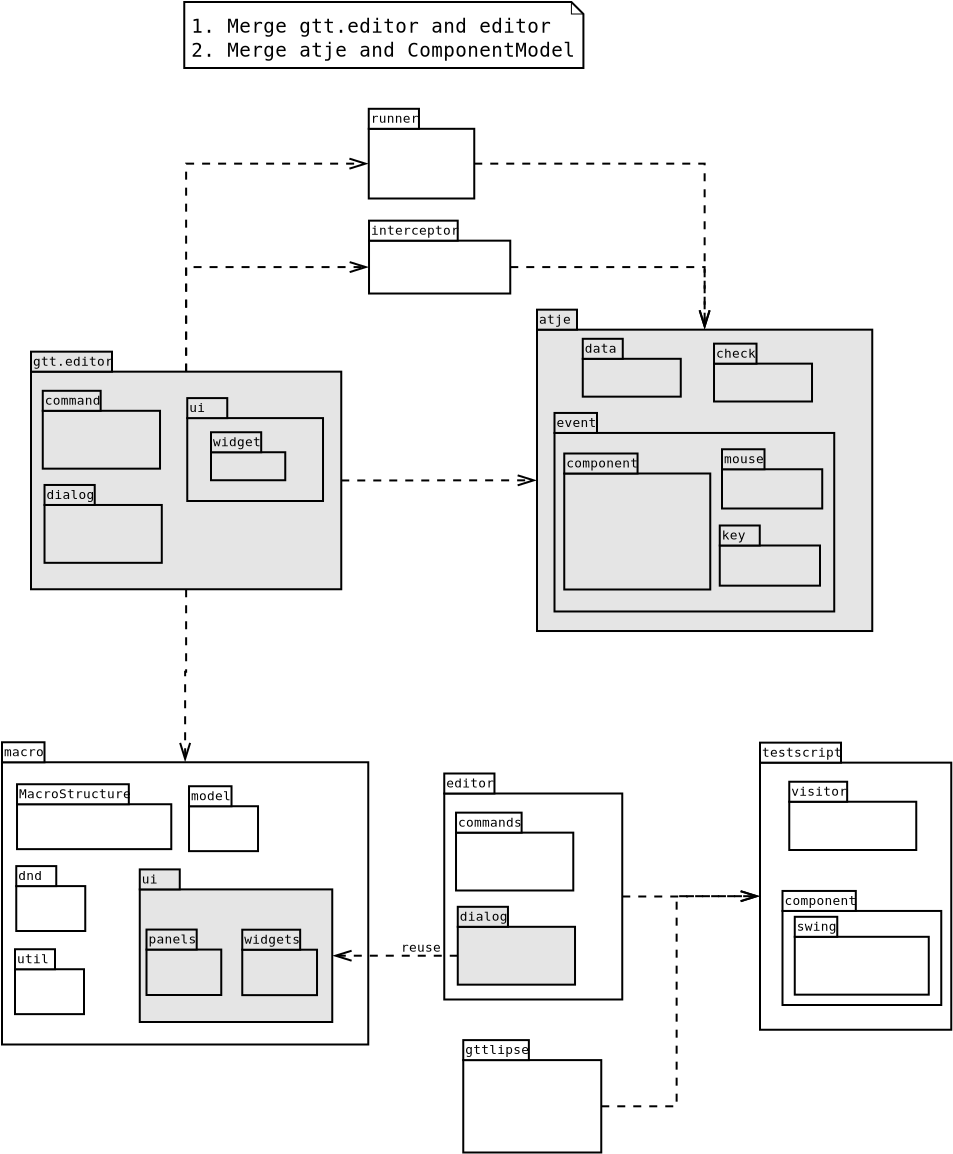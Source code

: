 <?xml version="1.0" encoding="UTF-8"?>
<dia:diagram xmlns:dia="http://www.lysator.liu.se/~alla/dia/">
  <dia:layer name="背景" visible="true">
    <dia:object type="UML - LargePackage" version="0" id="O0">
      <dia:attribute name="obj_pos">
        <dia:point val="21.688,-31.192"/>
      </dia:attribute>
      <dia:attribute name="obj_bb">
        <dia:rectangle val="21.637,-32.242;28.8,-28.5"/>
      </dia:attribute>
      <dia:attribute name="elem_corner">
        <dia:point val="21.688,-31.192"/>
      </dia:attribute>
      <dia:attribute name="elem_width">
        <dia:real val="7.062"/>
      </dia:attribute>
      <dia:attribute name="elem_height">
        <dia:real val="2.643"/>
      </dia:attribute>
      <dia:attribute name="line_colour">
        <dia:color val="#000000"/>
      </dia:attribute>
      <dia:attribute name="fill_colour">
        <dia:color val="#ffffff"/>
      </dia:attribute>
      <dia:attribute name="text_colour">
        <dia:color val="#000000"/>
      </dia:attribute>
      <dia:attribute name="stereotype">
        <dia:string>##</dia:string>
      </dia:attribute>
      <dia:attribute name="name">
        <dia:string>#interceptor#</dia:string>
      </dia:attribute>
    </dia:object>
    <dia:object type="UML - LargePackage" version="0" id="O1">
      <dia:attribute name="obj_pos">
        <dia:point val="21.675,-36.785"/>
      </dia:attribute>
      <dia:attribute name="obj_bb">
        <dia:rectangle val="21.625,-37.835;27,-33.25"/>
      </dia:attribute>
      <dia:attribute name="elem_corner">
        <dia:point val="21.675,-36.785"/>
      </dia:attribute>
      <dia:attribute name="elem_width">
        <dia:real val="5.275"/>
      </dia:attribute>
      <dia:attribute name="elem_height">
        <dia:real val="3.485"/>
      </dia:attribute>
      <dia:attribute name="line_colour">
        <dia:color val="#000000"/>
      </dia:attribute>
      <dia:attribute name="fill_colour">
        <dia:color val="#ffffff"/>
      </dia:attribute>
      <dia:attribute name="text_colour">
        <dia:color val="#000000"/>
      </dia:attribute>
      <dia:attribute name="stereotype">
        <dia:string>##</dia:string>
      </dia:attribute>
      <dia:attribute name="name">
        <dia:string>#runner#</dia:string>
      </dia:attribute>
    </dia:object>
    <dia:object type="UML - LargePackage" version="0" id="O2">
      <dia:attribute name="obj_pos">
        <dia:point val="26.4,9.78"/>
      </dia:attribute>
      <dia:attribute name="obj_bb">
        <dia:rectangle val="26.35,8.73;33.35,14.45"/>
      </dia:attribute>
      <dia:attribute name="elem_corner">
        <dia:point val="26.4,9.78"/>
      </dia:attribute>
      <dia:attribute name="elem_width">
        <dia:real val="6.9"/>
      </dia:attribute>
      <dia:attribute name="elem_height">
        <dia:real val="4.62"/>
      </dia:attribute>
      <dia:attribute name="line_colour">
        <dia:color val="#000000"/>
      </dia:attribute>
      <dia:attribute name="fill_colour">
        <dia:color val="#ffffff"/>
      </dia:attribute>
      <dia:attribute name="text_colour">
        <dia:color val="#000000"/>
      </dia:attribute>
      <dia:attribute name="stereotype">
        <dia:string>##</dia:string>
      </dia:attribute>
      <dia:attribute name="name">
        <dia:string>#gttlipse#</dia:string>
      </dia:attribute>
    </dia:object>
    <dia:object type="UML - Dependency" version="1" id="O3">
      <dia:attribute name="obj_pos">
        <dia:point val="20.3,-19.203"/>
      </dia:attribute>
      <dia:attribute name="obj_bb">
        <dia:rectangle val="20.25,-20.056;30.538,-18.456"/>
      </dia:attribute>
      <dia:attribute name="orth_points">
        <dia:point val="20.3,-19.203"/>
        <dia:point val="25.194,-19.203"/>
        <dia:point val="25.194,-19.209"/>
        <dia:point val="30.087,-19.209"/>
      </dia:attribute>
      <dia:attribute name="orth_orient">
        <dia:enum val="0"/>
        <dia:enum val="1"/>
        <dia:enum val="0"/>
      </dia:attribute>
      <dia:attribute name="orth_autoroute">
        <dia:boolean val="true"/>
      </dia:attribute>
      <dia:attribute name="text_colour">
        <dia:color val="#000000"/>
      </dia:attribute>
      <dia:attribute name="line_colour">
        <dia:color val="#000000"/>
      </dia:attribute>
      <dia:attribute name="name">
        <dia:string>##</dia:string>
      </dia:attribute>
      <dia:attribute name="stereotype">
        <dia:string>##</dia:string>
      </dia:attribute>
      <dia:attribute name="draw_arrow">
        <dia:boolean val="true"/>
      </dia:attribute>
      <dia:connections>
        <dia:connection handle="0" to="O21" connection="4"/>
        <dia:connection handle="1" to="O7" connection="3"/>
      </dia:connections>
    </dia:object>
    <dia:object type="UML - Dependency" version="1" id="O4">
      <dia:attribute name="obj_pos">
        <dia:point val="34.35,1.6"/>
      </dia:attribute>
      <dia:attribute name="obj_bb">
        <dia:rectangle val="34.3,0.743;41.688,2.342"/>
      </dia:attribute>
      <dia:attribute name="orth_points">
        <dia:point val="34.35,1.6"/>
        <dia:point val="37.794,1.6"/>
        <dia:point val="37.794,1.585"/>
        <dia:point val="41.237,1.585"/>
      </dia:attribute>
      <dia:attribute name="orth_orient">
        <dia:enum val="0"/>
        <dia:enum val="1"/>
        <dia:enum val="0"/>
      </dia:attribute>
      <dia:attribute name="orth_autoroute">
        <dia:boolean val="true"/>
      </dia:attribute>
      <dia:attribute name="text_colour">
        <dia:color val="#000000"/>
      </dia:attribute>
      <dia:attribute name="line_colour">
        <dia:color val="#000000"/>
      </dia:attribute>
      <dia:attribute name="name">
        <dia:string>##</dia:string>
      </dia:attribute>
      <dia:attribute name="stereotype">
        <dia:string>##</dia:string>
      </dia:attribute>
      <dia:attribute name="draw_arrow">
        <dia:boolean val="true"/>
      </dia:attribute>
      <dia:connections>
        <dia:connection handle="0" to="O18" connection="4"/>
        <dia:connection handle="1" to="O36" connection="3"/>
      </dia:connections>
    </dia:object>
    <dia:object type="UML - Dependency" version="1" id="O5">
      <dia:attribute name="obj_pos">
        <dia:point val="33.3,12.09"/>
      </dia:attribute>
      <dia:attribute name="obj_bb">
        <dia:rectangle val="33.25,1.135;41.688,12.14"/>
      </dia:attribute>
      <dia:attribute name="orth_points">
        <dia:point val="33.3,12.09"/>
        <dia:point val="37.269,12.09"/>
        <dia:point val="37.269,1.585"/>
        <dia:point val="41.237,1.585"/>
      </dia:attribute>
      <dia:attribute name="orth_orient">
        <dia:enum val="0"/>
        <dia:enum val="1"/>
        <dia:enum val="0"/>
      </dia:attribute>
      <dia:attribute name="orth_autoroute">
        <dia:boolean val="true"/>
      </dia:attribute>
      <dia:attribute name="text_colour">
        <dia:color val="#000000"/>
      </dia:attribute>
      <dia:attribute name="line_colour">
        <dia:color val="#000000"/>
      </dia:attribute>
      <dia:attribute name="name">
        <dia:string>##</dia:string>
      </dia:attribute>
      <dia:attribute name="stereotype">
        <dia:string>##</dia:string>
      </dia:attribute>
      <dia:attribute name="draw_arrow">
        <dia:boolean val="true"/>
      </dia:attribute>
      <dia:connections>
        <dia:connection handle="0" to="O2" connection="4"/>
        <dia:connection handle="1" to="O36" connection="3"/>
      </dia:connections>
    </dia:object>
    <dia:object type="UML - Dependency" version="1" id="O6">
      <dia:attribute name="obj_pos">
        <dia:point val="12.544,-13.762"/>
      </dia:attribute>
      <dia:attribute name="obj_bb">
        <dia:rectangle val="12.044,-13.812;12.944,-4.662"/>
      </dia:attribute>
      <dia:attribute name="orth_points">
        <dia:point val="12.544,-13.762"/>
        <dia:point val="12.544,-9.438"/>
        <dia:point val="12.494,-9.438"/>
        <dia:point val="12.494,-5.112"/>
      </dia:attribute>
      <dia:attribute name="orth_orient">
        <dia:enum val="1"/>
        <dia:enum val="0"/>
        <dia:enum val="1"/>
      </dia:attribute>
      <dia:attribute name="orth_autoroute">
        <dia:boolean val="true"/>
      </dia:attribute>
      <dia:attribute name="text_colour">
        <dia:color val="#000000"/>
      </dia:attribute>
      <dia:attribute name="line_colour">
        <dia:color val="#000000"/>
      </dia:attribute>
      <dia:attribute name="name">
        <dia:string>##</dia:string>
      </dia:attribute>
      <dia:attribute name="stereotype">
        <dia:string>##</dia:string>
      </dia:attribute>
      <dia:attribute name="draw_arrow">
        <dia:boolean val="true"/>
      </dia:attribute>
      <dia:connections>
        <dia:connection handle="0" to="O21" connection="6"/>
        <dia:connection handle="1" to="O26" connection="1"/>
      </dia:connections>
    </dia:object>
    <dia:group>
      <dia:object type="UML - LargePackage" version="0" id="O7">
        <dia:attribute name="obj_pos">
          <dia:point val="30.087,-26.742"/>
        </dia:attribute>
        <dia:attribute name="obj_bb">
          <dia:rectangle val="30.038,-27.793;46.9,-11.625"/>
        </dia:attribute>
        <dia:attribute name="elem_corner">
          <dia:point val="30.087,-26.742"/>
        </dia:attribute>
        <dia:attribute name="elem_width">
          <dia:real val="16.763"/>
        </dia:attribute>
        <dia:attribute name="elem_height">
          <dia:real val="15.068"/>
        </dia:attribute>
        <dia:attribute name="line_colour">
          <dia:color val="#000000"/>
        </dia:attribute>
        <dia:attribute name="fill_colour">
          <dia:color val="#e5e5e5"/>
        </dia:attribute>
        <dia:attribute name="text_colour">
          <dia:color val="#000000"/>
        </dia:attribute>
        <dia:attribute name="stereotype">
          <dia:string>##</dia:string>
        </dia:attribute>
        <dia:attribute name="name">
          <dia:string>#atje#</dia:string>
        </dia:attribute>
      </dia:object>
      <dia:object type="UML - LargePackage" version="0" id="O8">
        <dia:attribute name="obj_pos">
          <dia:point val="38.938,-25.043"/>
        </dia:attribute>
        <dia:attribute name="obj_bb">
          <dia:rectangle val="38.888,-26.093;43.888,-23.1"/>
        </dia:attribute>
        <dia:attribute name="elem_corner">
          <dia:point val="38.938,-25.043"/>
        </dia:attribute>
        <dia:attribute name="elem_width">
          <dia:real val="4.9"/>
        </dia:attribute>
        <dia:attribute name="elem_height">
          <dia:real val="1.893"/>
        </dia:attribute>
        <dia:attribute name="line_colour">
          <dia:color val="#000000"/>
        </dia:attribute>
        <dia:attribute name="fill_colour">
          <dia:color val="#e5e5e5"/>
        </dia:attribute>
        <dia:attribute name="text_colour">
          <dia:color val="#000000"/>
        </dia:attribute>
        <dia:attribute name="stereotype">
          <dia:string>##</dia:string>
        </dia:attribute>
        <dia:attribute name="name">
          <dia:string>#check#</dia:string>
        </dia:attribute>
      </dia:object>
      <dia:object type="UML - LargePackage" version="0" id="O9">
        <dia:attribute name="obj_pos">
          <dia:point val="32.375,-25.285"/>
        </dia:attribute>
        <dia:attribute name="obj_bb">
          <dia:rectangle val="32.325,-26.335;37.325,-23.343"/>
        </dia:attribute>
        <dia:attribute name="elem_corner">
          <dia:point val="32.375,-25.285"/>
        </dia:attribute>
        <dia:attribute name="elem_width">
          <dia:real val="4.9"/>
        </dia:attribute>
        <dia:attribute name="elem_height">
          <dia:real val="1.893"/>
        </dia:attribute>
        <dia:attribute name="line_colour">
          <dia:color val="#000000"/>
        </dia:attribute>
        <dia:attribute name="fill_colour">
          <dia:color val="#e5e5e5"/>
        </dia:attribute>
        <dia:attribute name="text_colour">
          <dia:color val="#000000"/>
        </dia:attribute>
        <dia:attribute name="stereotype">
          <dia:string>##</dia:string>
        </dia:attribute>
        <dia:attribute name="name">
          <dia:string>#data#</dia:string>
        </dia:attribute>
      </dia:object>
      <dia:object type="UML - LargePackage" version="0" id="O10">
        <dia:attribute name="obj_pos">
          <dia:point val="30.962,-21.578"/>
        </dia:attribute>
        <dia:attribute name="obj_bb">
          <dia:rectangle val="30.913,-22.628;45,-12.6"/>
        </dia:attribute>
        <dia:attribute name="elem_corner">
          <dia:point val="30.962,-21.578"/>
        </dia:attribute>
        <dia:attribute name="elem_width">
          <dia:real val="13.987"/>
        </dia:attribute>
        <dia:attribute name="elem_height">
          <dia:real val="8.927"/>
        </dia:attribute>
        <dia:attribute name="line_colour">
          <dia:color val="#000000"/>
        </dia:attribute>
        <dia:attribute name="fill_colour">
          <dia:color val="#e5e5e5"/>
        </dia:attribute>
        <dia:attribute name="text_colour">
          <dia:color val="#000000"/>
        </dia:attribute>
        <dia:attribute name="stereotype">
          <dia:string>##</dia:string>
        </dia:attribute>
        <dia:attribute name="name">
          <dia:string>#event#</dia:string>
        </dia:attribute>
      </dia:object>
      <dia:object type="UML - LargePackage" version="0" id="O11">
        <dia:attribute name="obj_pos">
          <dia:point val="31.45,-19.55"/>
        </dia:attribute>
        <dia:attribute name="obj_bb">
          <dia:rectangle val="31.4,-20.6;38.8,-13.7"/>
        </dia:attribute>
        <dia:attribute name="elem_corner">
          <dia:point val="31.45,-19.55"/>
        </dia:attribute>
        <dia:attribute name="elem_width">
          <dia:real val="7.3"/>
        </dia:attribute>
        <dia:attribute name="elem_height">
          <dia:real val="5.8"/>
        </dia:attribute>
        <dia:attribute name="line_colour">
          <dia:color val="#000000"/>
        </dia:attribute>
        <dia:attribute name="fill_colour">
          <dia:color val="#e5e5e5"/>
        </dia:attribute>
        <dia:attribute name="text_colour">
          <dia:color val="#000000"/>
        </dia:attribute>
        <dia:attribute name="stereotype">
          <dia:string>##</dia:string>
        </dia:attribute>
        <dia:attribute name="name">
          <dia:string>#component#</dia:string>
        </dia:attribute>
      </dia:object>
      <dia:object type="UML - LargePackage" version="0" id="O12">
        <dia:attribute name="obj_pos">
          <dia:point val="39.337,-19.762"/>
        </dia:attribute>
        <dia:attribute name="obj_bb">
          <dia:rectangle val="39.288,-20.812;44.4,-17.75"/>
        </dia:attribute>
        <dia:attribute name="elem_corner">
          <dia:point val="39.337,-19.762"/>
        </dia:attribute>
        <dia:attribute name="elem_width">
          <dia:real val="5.012"/>
        </dia:attribute>
        <dia:attribute name="elem_height">
          <dia:real val="1.962"/>
        </dia:attribute>
        <dia:attribute name="line_colour">
          <dia:color val="#000000"/>
        </dia:attribute>
        <dia:attribute name="fill_colour">
          <dia:color val="#e5e5e5"/>
        </dia:attribute>
        <dia:attribute name="text_colour">
          <dia:color val="#000000"/>
        </dia:attribute>
        <dia:attribute name="stereotype">
          <dia:string>##</dia:string>
        </dia:attribute>
        <dia:attribute name="name">
          <dia:string>#mouse#</dia:string>
        </dia:attribute>
      </dia:object>
      <dia:object type="UML - LargePackage" version="0" id="O13">
        <dia:attribute name="obj_pos">
          <dia:point val="39.225,-15.95"/>
        </dia:attribute>
        <dia:attribute name="obj_bb">
          <dia:rectangle val="39.175,-17;44.288,-13.893"/>
        </dia:attribute>
        <dia:attribute name="elem_corner">
          <dia:point val="39.225,-15.95"/>
        </dia:attribute>
        <dia:attribute name="elem_width">
          <dia:real val="5.012"/>
        </dia:attribute>
        <dia:attribute name="elem_height">
          <dia:real val="2.008"/>
        </dia:attribute>
        <dia:attribute name="line_colour">
          <dia:color val="#000000"/>
        </dia:attribute>
        <dia:attribute name="fill_colour">
          <dia:color val="#e5e5e5"/>
        </dia:attribute>
        <dia:attribute name="text_colour">
          <dia:color val="#000000"/>
        </dia:attribute>
        <dia:attribute name="stereotype">
          <dia:string>##</dia:string>
        </dia:attribute>
        <dia:attribute name="name">
          <dia:string>#key#</dia:string>
        </dia:attribute>
      </dia:object>
    </dia:group>
    <dia:object type="UML - Dependency" version="1" id="O14">
      <dia:attribute name="obj_pos">
        <dia:point val="28.75,-29.871"/>
      </dia:attribute>
      <dia:attribute name="obj_bb">
        <dia:rectangle val="28.7,-30.721;38.919,-26.293"/>
      </dia:attribute>
      <dia:attribute name="orth_points">
        <dia:point val="28.75,-29.871"/>
        <dia:point val="38.469,-29.871"/>
        <dia:point val="38.469,-26.742"/>
      </dia:attribute>
      <dia:attribute name="orth_orient">
        <dia:enum val="0"/>
        <dia:enum val="1"/>
      </dia:attribute>
      <dia:attribute name="orth_autoroute">
        <dia:boolean val="true"/>
      </dia:attribute>
      <dia:attribute name="text_colour">
        <dia:color val="#000000"/>
      </dia:attribute>
      <dia:attribute name="line_colour">
        <dia:color val="#000000"/>
      </dia:attribute>
      <dia:attribute name="name">
        <dia:string>##</dia:string>
      </dia:attribute>
      <dia:attribute name="stereotype">
        <dia:string>##</dia:string>
      </dia:attribute>
      <dia:attribute name="draw_arrow">
        <dia:boolean val="true"/>
      </dia:attribute>
      <dia:connections>
        <dia:connection handle="0" to="O0" connection="4"/>
        <dia:connection handle="1" to="O7" connection="1"/>
      </dia:connections>
    </dia:object>
    <dia:object type="UML - Dependency" version="1" id="O15">
      <dia:attribute name="obj_pos">
        <dia:point val="26.95,-35.042"/>
      </dia:attribute>
      <dia:attribute name="obj_bb">
        <dia:rectangle val="26.9,-35.892;38.919,-26.293"/>
      </dia:attribute>
      <dia:attribute name="orth_points">
        <dia:point val="26.95,-35.042"/>
        <dia:point val="38.469,-35.042"/>
        <dia:point val="38.469,-26.742"/>
      </dia:attribute>
      <dia:attribute name="orth_orient">
        <dia:enum val="0"/>
        <dia:enum val="1"/>
      </dia:attribute>
      <dia:attribute name="orth_autoroute">
        <dia:boolean val="true"/>
      </dia:attribute>
      <dia:attribute name="text_colour">
        <dia:color val="#000000"/>
      </dia:attribute>
      <dia:attribute name="line_colour">
        <dia:color val="#000000"/>
      </dia:attribute>
      <dia:attribute name="name">
        <dia:string>##</dia:string>
      </dia:attribute>
      <dia:attribute name="stereotype">
        <dia:string>##</dia:string>
      </dia:attribute>
      <dia:attribute name="draw_arrow">
        <dia:boolean val="true"/>
      </dia:attribute>
      <dia:connections>
        <dia:connection handle="0" to="O1" connection="4"/>
        <dia:connection handle="1" to="O7" connection="1"/>
      </dia:connections>
    </dia:object>
    <dia:object type="UML - Dependency" version="1" id="O16">
      <dia:attribute name="obj_pos">
        <dia:point val="12.544,-24.642"/>
      </dia:attribute>
      <dia:attribute name="obj_bb">
        <dia:rectangle val="12.494,-35.892;22.125,-24.593"/>
      </dia:attribute>
      <dia:attribute name="orth_points">
        <dia:point val="12.544,-24.642"/>
        <dia:point val="12.544,-35.042"/>
        <dia:point val="21.675,-35.042"/>
      </dia:attribute>
      <dia:attribute name="orth_orient">
        <dia:enum val="1"/>
        <dia:enum val="0"/>
      </dia:attribute>
      <dia:attribute name="orth_autoroute">
        <dia:boolean val="true"/>
      </dia:attribute>
      <dia:attribute name="text_colour">
        <dia:color val="#000000"/>
      </dia:attribute>
      <dia:attribute name="line_colour">
        <dia:color val="#000000"/>
      </dia:attribute>
      <dia:attribute name="name">
        <dia:string>##</dia:string>
      </dia:attribute>
      <dia:attribute name="stereotype">
        <dia:string>##</dia:string>
      </dia:attribute>
      <dia:attribute name="draw_arrow">
        <dia:boolean val="true"/>
      </dia:attribute>
      <dia:connections>
        <dia:connection handle="0" to="O21" connection="1"/>
        <dia:connection handle="1" to="O1" connection="3"/>
      </dia:connections>
    </dia:object>
    <dia:object type="UML - Dependency" version="1" id="O17">
      <dia:attribute name="obj_pos">
        <dia:point val="12.544,-24.642"/>
      </dia:attribute>
      <dia:attribute name="obj_bb">
        <dia:rectangle val="12.494,-30.721;22.137,-24.593"/>
      </dia:attribute>
      <dia:attribute name="orth_points">
        <dia:point val="12.544,-24.642"/>
        <dia:point val="12.544,-29.871"/>
        <dia:point val="21.688,-29.871"/>
      </dia:attribute>
      <dia:attribute name="orth_orient">
        <dia:enum val="1"/>
        <dia:enum val="0"/>
      </dia:attribute>
      <dia:attribute name="orth_autoroute">
        <dia:boolean val="true"/>
      </dia:attribute>
      <dia:attribute name="text_colour">
        <dia:color val="#000000"/>
      </dia:attribute>
      <dia:attribute name="line_colour">
        <dia:color val="#000000"/>
      </dia:attribute>
      <dia:attribute name="name">
        <dia:string>##</dia:string>
      </dia:attribute>
      <dia:attribute name="stereotype">
        <dia:string>##</dia:string>
      </dia:attribute>
      <dia:attribute name="draw_arrow">
        <dia:boolean val="true"/>
      </dia:attribute>
      <dia:connections>
        <dia:connection handle="0" to="O21" connection="1"/>
        <dia:connection handle="1" to="O0" connection="3"/>
      </dia:connections>
    </dia:object>
    <dia:group>
      <dia:object type="UML - LargePackage" version="0" id="O18">
        <dia:attribute name="obj_pos">
          <dia:point val="25.45,-3.55"/>
        </dia:attribute>
        <dia:attribute name="obj_bb">
          <dia:rectangle val="25.4,-4.6;34.4,6.8"/>
        </dia:attribute>
        <dia:attribute name="elem_corner">
          <dia:point val="25.45,-3.55"/>
        </dia:attribute>
        <dia:attribute name="elem_width">
          <dia:real val="8.9"/>
        </dia:attribute>
        <dia:attribute name="elem_height">
          <dia:real val="10.3"/>
        </dia:attribute>
        <dia:attribute name="line_colour">
          <dia:color val="#000000"/>
        </dia:attribute>
        <dia:attribute name="fill_colour">
          <dia:color val="#ffffff"/>
        </dia:attribute>
        <dia:attribute name="text_colour">
          <dia:color val="#000000"/>
        </dia:attribute>
        <dia:attribute name="stereotype">
          <dia:string>##</dia:string>
        </dia:attribute>
        <dia:attribute name="name">
          <dia:string>#editor#</dia:string>
        </dia:attribute>
      </dia:object>
      <dia:object type="UML - LargePackage" version="0" id="O19">
        <dia:attribute name="obj_pos">
          <dia:point val="26.038,-1.593"/>
        </dia:attribute>
        <dia:attribute name="obj_bb">
          <dia:rectangle val="25.988,-2.643;31.95,1.35"/>
        </dia:attribute>
        <dia:attribute name="elem_corner">
          <dia:point val="26.038,-1.593"/>
        </dia:attribute>
        <dia:attribute name="elem_width">
          <dia:real val="5.863"/>
        </dia:attribute>
        <dia:attribute name="elem_height">
          <dia:real val="2.893"/>
        </dia:attribute>
        <dia:attribute name="line_colour">
          <dia:color val="#000000"/>
        </dia:attribute>
        <dia:attribute name="fill_colour">
          <dia:color val="#ffffff"/>
        </dia:attribute>
        <dia:attribute name="text_colour">
          <dia:color val="#000000"/>
        </dia:attribute>
        <dia:attribute name="stereotype">
          <dia:string>##</dia:string>
        </dia:attribute>
        <dia:attribute name="name">
          <dia:string>#commands#</dia:string>
        </dia:attribute>
      </dia:object>
      <dia:object type="UML - LargePackage" version="0" id="O20">
        <dia:attribute name="obj_pos">
          <dia:point val="26.125,3.115"/>
        </dia:attribute>
        <dia:attribute name="obj_bb">
          <dia:rectangle val="26.075,2.065;32.038,6.058"/>
        </dia:attribute>
        <dia:attribute name="elem_corner">
          <dia:point val="26.125,3.115"/>
        </dia:attribute>
        <dia:attribute name="elem_width">
          <dia:real val="5.863"/>
        </dia:attribute>
        <dia:attribute name="elem_height">
          <dia:real val="2.893"/>
        </dia:attribute>
        <dia:attribute name="line_colour">
          <dia:color val="#000000"/>
        </dia:attribute>
        <dia:attribute name="fill_colour">
          <dia:color val="#e5e5e5"/>
        </dia:attribute>
        <dia:attribute name="text_colour">
          <dia:color val="#000000"/>
        </dia:attribute>
        <dia:attribute name="stereotype">
          <dia:string>##</dia:string>
        </dia:attribute>
        <dia:attribute name="name">
          <dia:string>#dialog#</dia:string>
        </dia:attribute>
      </dia:object>
    </dia:group>
    <dia:group>
      <dia:object type="UML - LargePackage" version="0" id="O21">
        <dia:attribute name="obj_pos">
          <dia:point val="4.787,-24.642"/>
        </dia:attribute>
        <dia:attribute name="obj_bb">
          <dia:rectangle val="4.737,-25.692;20.35,-13.713"/>
        </dia:attribute>
        <dia:attribute name="elem_corner">
          <dia:point val="4.787,-24.642"/>
        </dia:attribute>
        <dia:attribute name="elem_width">
          <dia:real val="15.513"/>
        </dia:attribute>
        <dia:attribute name="elem_height">
          <dia:real val="10.88"/>
        </dia:attribute>
        <dia:attribute name="line_colour">
          <dia:color val="#000000"/>
        </dia:attribute>
        <dia:attribute name="fill_colour">
          <dia:color val="#e5e5e5"/>
        </dia:attribute>
        <dia:attribute name="text_colour">
          <dia:color val="#000000"/>
        </dia:attribute>
        <dia:attribute name="stereotype">
          <dia:string>##</dia:string>
        </dia:attribute>
        <dia:attribute name="name">
          <dia:string>#gtt.editor#</dia:string>
        </dia:attribute>
      </dia:object>
      <dia:object type="UML - LargePackage" version="0" id="O22">
        <dia:attribute name="obj_pos">
          <dia:point val="5.375,-22.685"/>
        </dia:attribute>
        <dia:attribute name="obj_bb">
          <dia:rectangle val="5.325,-23.735;11.287,-19.742"/>
        </dia:attribute>
        <dia:attribute name="elem_corner">
          <dia:point val="5.375,-22.685"/>
        </dia:attribute>
        <dia:attribute name="elem_width">
          <dia:real val="5.863"/>
        </dia:attribute>
        <dia:attribute name="elem_height">
          <dia:real val="2.893"/>
        </dia:attribute>
        <dia:attribute name="line_colour">
          <dia:color val="#000000"/>
        </dia:attribute>
        <dia:attribute name="fill_colour">
          <dia:color val="#e5e5e5"/>
        </dia:attribute>
        <dia:attribute name="text_colour">
          <dia:color val="#000000"/>
        </dia:attribute>
        <dia:attribute name="stereotype">
          <dia:string>##</dia:string>
        </dia:attribute>
        <dia:attribute name="name">
          <dia:string>#command#</dia:string>
        </dia:attribute>
      </dia:object>
      <dia:object type="UML - LargePackage" version="0" id="O23">
        <dia:attribute name="obj_pos">
          <dia:point val="5.463,-17.977"/>
        </dia:attribute>
        <dia:attribute name="obj_bb">
          <dia:rectangle val="5.412,-19.027;11.375,-15.035"/>
        </dia:attribute>
        <dia:attribute name="elem_corner">
          <dia:point val="5.463,-17.977"/>
        </dia:attribute>
        <dia:attribute name="elem_width">
          <dia:real val="5.863"/>
        </dia:attribute>
        <dia:attribute name="elem_height">
          <dia:real val="2.893"/>
        </dia:attribute>
        <dia:attribute name="line_colour">
          <dia:color val="#000000"/>
        </dia:attribute>
        <dia:attribute name="fill_colour">
          <dia:color val="#e5e5e5"/>
        </dia:attribute>
        <dia:attribute name="text_colour">
          <dia:color val="#000000"/>
        </dia:attribute>
        <dia:attribute name="stereotype">
          <dia:string>##</dia:string>
        </dia:attribute>
        <dia:attribute name="name">
          <dia:string>#dialog#</dia:string>
        </dia:attribute>
      </dia:object>
      <dia:object type="UML - LargePackage" version="0" id="O24">
        <dia:attribute name="obj_pos">
          <dia:point val="12.6,-22.32"/>
        </dia:attribute>
        <dia:attribute name="obj_bb">
          <dia:rectangle val="12.55,-23.37;19.438,-18.125"/>
        </dia:attribute>
        <dia:attribute name="elem_corner">
          <dia:point val="12.6,-22.32"/>
        </dia:attribute>
        <dia:attribute name="elem_width">
          <dia:real val="6.788"/>
        </dia:attribute>
        <dia:attribute name="elem_height">
          <dia:real val="4.145"/>
        </dia:attribute>
        <dia:attribute name="line_colour">
          <dia:color val="#000000"/>
        </dia:attribute>
        <dia:attribute name="fill_colour">
          <dia:color val="#e5e5e5"/>
        </dia:attribute>
        <dia:attribute name="text_colour">
          <dia:color val="#000000"/>
        </dia:attribute>
        <dia:attribute name="stereotype">
          <dia:string>##</dia:string>
        </dia:attribute>
        <dia:attribute name="name">
          <dia:string>#ui#</dia:string>
        </dia:attribute>
      </dia:object>
      <dia:object type="UML - LargePackage" version="0" id="O25">
        <dia:attribute name="obj_pos">
          <dia:point val="13.787,-20.613"/>
        </dia:attribute>
        <dia:attribute name="obj_bb">
          <dia:rectangle val="13.738,-21.663;17.55,-19.163"/>
        </dia:attribute>
        <dia:attribute name="elem_corner">
          <dia:point val="13.787,-20.613"/>
        </dia:attribute>
        <dia:attribute name="elem_width">
          <dia:real val="3.713"/>
        </dia:attribute>
        <dia:attribute name="elem_height">
          <dia:real val="1.4"/>
        </dia:attribute>
        <dia:attribute name="line_colour">
          <dia:color val="#000000"/>
        </dia:attribute>
        <dia:attribute name="fill_colour">
          <dia:color val="#e5e5e5"/>
        </dia:attribute>
        <dia:attribute name="text_colour">
          <dia:color val="#000000"/>
        </dia:attribute>
        <dia:attribute name="stereotype">
          <dia:string>##</dia:string>
        </dia:attribute>
        <dia:attribute name="name">
          <dia:string>#widget#</dia:string>
        </dia:attribute>
      </dia:object>
    </dia:group>
    <dia:group>
      <dia:object type="UML - LargePackage" version="0" id="O26">
        <dia:attribute name="obj_pos">
          <dia:point val="3.337,-5.112"/>
        </dia:attribute>
        <dia:attribute name="obj_bb">
          <dia:rectangle val="3.288,-6.162;21.7,9.05"/>
        </dia:attribute>
        <dia:attribute name="elem_corner">
          <dia:point val="3.337,-5.112"/>
        </dia:attribute>
        <dia:attribute name="elem_width">
          <dia:real val="18.313"/>
        </dia:attribute>
        <dia:attribute name="elem_height">
          <dia:real val="14.112"/>
        </dia:attribute>
        <dia:attribute name="line_colour">
          <dia:color val="#000000"/>
        </dia:attribute>
        <dia:attribute name="fill_colour">
          <dia:color val="#ffffff"/>
        </dia:attribute>
        <dia:attribute name="text_colour">
          <dia:color val="#000000"/>
        </dia:attribute>
        <dia:attribute name="stereotype">
          <dia:string>##</dia:string>
        </dia:attribute>
        <dia:attribute name="name">
          <dia:string>#macro#</dia:string>
        </dia:attribute>
      </dia:object>
      <dia:object type="UML - LargePackage" version="0" id="O27">
        <dia:attribute name="obj_pos">
          <dia:point val="4.05,1.08"/>
        </dia:attribute>
        <dia:attribute name="obj_bb">
          <dia:rectangle val="4,0.03;7.55,3.375"/>
        </dia:attribute>
        <dia:attribute name="elem_corner">
          <dia:point val="4.05,1.08"/>
        </dia:attribute>
        <dia:attribute name="elem_width">
          <dia:real val="3.45"/>
        </dia:attribute>
        <dia:attribute name="elem_height">
          <dia:real val="2.245"/>
        </dia:attribute>
        <dia:attribute name="line_colour">
          <dia:color val="#000000"/>
        </dia:attribute>
        <dia:attribute name="fill_colour">
          <dia:color val="#ffffff"/>
        </dia:attribute>
        <dia:attribute name="text_colour">
          <dia:color val="#000000"/>
        </dia:attribute>
        <dia:attribute name="stereotype">
          <dia:string>##</dia:string>
        </dia:attribute>
        <dia:attribute name="name">
          <dia:string>#dnd#</dia:string>
        </dia:attribute>
      </dia:object>
      <dia:object type="UML - LargePackage" version="0" id="O28">
        <dia:attribute name="obj_pos">
          <dia:point val="4.088,-3.013"/>
        </dia:attribute>
        <dia:attribute name="obj_bb">
          <dia:rectangle val="4.037,-4.062;11.85,-0.718"/>
        </dia:attribute>
        <dia:attribute name="elem_corner">
          <dia:point val="4.088,-3.013"/>
        </dia:attribute>
        <dia:attribute name="elem_width">
          <dia:real val="7.713"/>
        </dia:attribute>
        <dia:attribute name="elem_height">
          <dia:real val="2.245"/>
        </dia:attribute>
        <dia:attribute name="line_colour">
          <dia:color val="#000000"/>
        </dia:attribute>
        <dia:attribute name="fill_colour">
          <dia:color val="#ffffff"/>
        </dia:attribute>
        <dia:attribute name="text_colour">
          <dia:color val="#000000"/>
        </dia:attribute>
        <dia:attribute name="stereotype">
          <dia:string>##</dia:string>
        </dia:attribute>
        <dia:attribute name="name">
          <dia:string>#MacroStructure#</dia:string>
        </dia:attribute>
      </dia:object>
      <dia:object type="UML - LargePackage" version="0" id="O29">
        <dia:attribute name="obj_pos">
          <dia:point val="12.688,-2.913"/>
        </dia:attribute>
        <dia:attribute name="obj_bb">
          <dia:rectangle val="12.637,-3.962;16.188,-0.618"/>
        </dia:attribute>
        <dia:attribute name="elem_corner">
          <dia:point val="12.688,-2.913"/>
        </dia:attribute>
        <dia:attribute name="elem_width">
          <dia:real val="3.45"/>
        </dia:attribute>
        <dia:attribute name="elem_height">
          <dia:real val="2.245"/>
        </dia:attribute>
        <dia:attribute name="line_colour">
          <dia:color val="#000000"/>
        </dia:attribute>
        <dia:attribute name="fill_colour">
          <dia:color val="#ffffff"/>
        </dia:attribute>
        <dia:attribute name="text_colour">
          <dia:color val="#000000"/>
        </dia:attribute>
        <dia:attribute name="stereotype">
          <dia:string>##</dia:string>
        </dia:attribute>
        <dia:attribute name="name">
          <dia:string>#model#</dia:string>
        </dia:attribute>
      </dia:object>
      <dia:object type="UML - LargePackage" version="0" id="O30">
        <dia:attribute name="obj_pos">
          <dia:point val="3.987,5.237"/>
        </dia:attribute>
        <dia:attribute name="obj_bb">
          <dia:rectangle val="3.938,4.188;7.487,7.532"/>
        </dia:attribute>
        <dia:attribute name="elem_corner">
          <dia:point val="3.987,5.237"/>
        </dia:attribute>
        <dia:attribute name="elem_width">
          <dia:real val="3.45"/>
        </dia:attribute>
        <dia:attribute name="elem_height">
          <dia:real val="2.245"/>
        </dia:attribute>
        <dia:attribute name="line_colour">
          <dia:color val="#000000"/>
        </dia:attribute>
        <dia:attribute name="fill_colour">
          <dia:color val="#ffffff"/>
        </dia:attribute>
        <dia:attribute name="text_colour">
          <dia:color val="#000000"/>
        </dia:attribute>
        <dia:attribute name="stereotype">
          <dia:string>##</dia:string>
        </dia:attribute>
        <dia:attribute name="name">
          <dia:string>#util#</dia:string>
        </dia:attribute>
      </dia:object>
      <dia:group>
        <dia:object type="UML - LargePackage" version="0" id="O31">
          <dia:attribute name="obj_pos">
            <dia:point val="10.225,1.245"/>
          </dia:attribute>
          <dia:attribute name="obj_bb">
            <dia:rectangle val="10.175,0.195;19.9,7.925"/>
          </dia:attribute>
          <dia:attribute name="elem_corner">
            <dia:point val="10.225,1.245"/>
          </dia:attribute>
          <dia:attribute name="elem_width">
            <dia:real val="9.625"/>
          </dia:attribute>
          <dia:attribute name="elem_height">
            <dia:real val="6.63"/>
          </dia:attribute>
          <dia:attribute name="line_colour">
            <dia:color val="#000000"/>
          </dia:attribute>
          <dia:attribute name="fill_colour">
            <dia:color val="#e5e5e5"/>
          </dia:attribute>
          <dia:attribute name="text_colour">
            <dia:color val="#000000"/>
          </dia:attribute>
          <dia:attribute name="stereotype">
            <dia:string>##</dia:string>
          </dia:attribute>
          <dia:attribute name="name">
            <dia:string>#ui#</dia:string>
          </dia:attribute>
        </dia:object>
        <dia:object type="UML - LargePackage" version="0" id="O32">
          <dia:attribute name="obj_pos">
            <dia:point val="10.562,4.253"/>
          </dia:attribute>
          <dia:attribute name="obj_bb">
            <dia:rectangle val="10.512,3.203;14.35,6.575"/>
          </dia:attribute>
          <dia:attribute name="elem_corner">
            <dia:point val="10.562,4.253"/>
          </dia:attribute>
          <dia:attribute name="elem_width">
            <dia:real val="3.738"/>
          </dia:attribute>
          <dia:attribute name="elem_height">
            <dia:real val="2.272"/>
          </dia:attribute>
          <dia:attribute name="line_colour">
            <dia:color val="#000000"/>
          </dia:attribute>
          <dia:attribute name="fill_colour">
            <dia:color val="#e5e5e5"/>
          </dia:attribute>
          <dia:attribute name="text_colour">
            <dia:color val="#000000"/>
          </dia:attribute>
          <dia:attribute name="stereotype">
            <dia:string>##</dia:string>
          </dia:attribute>
          <dia:attribute name="name">
            <dia:string>#panels#</dia:string>
          </dia:attribute>
        </dia:object>
        <dia:object type="UML - LargePackage" version="0" id="O33">
          <dia:attribute name="obj_pos">
            <dia:point val="15.35,4.26"/>
          </dia:attribute>
          <dia:attribute name="obj_bb">
            <dia:rectangle val="15.3,3.21;19.137,6.582"/>
          </dia:attribute>
          <dia:attribute name="elem_corner">
            <dia:point val="15.35,4.26"/>
          </dia:attribute>
          <dia:attribute name="elem_width">
            <dia:real val="3.738"/>
          </dia:attribute>
          <dia:attribute name="elem_height">
            <dia:real val="2.272"/>
          </dia:attribute>
          <dia:attribute name="line_colour">
            <dia:color val="#000000"/>
          </dia:attribute>
          <dia:attribute name="fill_colour">
            <dia:color val="#e5e5e5"/>
          </dia:attribute>
          <dia:attribute name="text_colour">
            <dia:color val="#000000"/>
          </dia:attribute>
          <dia:attribute name="stereotype">
            <dia:string>##</dia:string>
          </dia:attribute>
          <dia:attribute name="name">
            <dia:string>#widgets#</dia:string>
          </dia:attribute>
        </dia:object>
      </dia:group>
    </dia:group>
    <dia:object type="UML - Dependency" version="1" id="O34">
      <dia:attribute name="obj_pos">
        <dia:point val="26.125,4.561"/>
      </dia:attribute>
      <dia:attribute name="obj_bb">
        <dia:rectangle val="19.4,3.711;26.175,5.311"/>
      </dia:attribute>
      <dia:attribute name="orth_points">
        <dia:point val="26.125,4.561"/>
        <dia:point val="22.988,4.561"/>
        <dia:point val="22.988,4.56"/>
        <dia:point val="19.85,4.56"/>
      </dia:attribute>
      <dia:attribute name="orth_orient">
        <dia:enum val="0"/>
        <dia:enum val="1"/>
        <dia:enum val="0"/>
      </dia:attribute>
      <dia:attribute name="orth_autoroute">
        <dia:boolean val="true"/>
      </dia:attribute>
      <dia:attribute name="text_colour">
        <dia:color val="#000000"/>
      </dia:attribute>
      <dia:attribute name="line_colour">
        <dia:color val="#000000"/>
      </dia:attribute>
      <dia:attribute name="name">
        <dia:string>#reuse#</dia:string>
      </dia:attribute>
      <dia:attribute name="stereotype">
        <dia:string>##</dia:string>
      </dia:attribute>
      <dia:attribute name="draw_arrow">
        <dia:boolean val="true"/>
      </dia:attribute>
      <dia:connections>
        <dia:connection handle="0" to="O20" connection="3"/>
        <dia:connection handle="1" to="O31" connection="4"/>
      </dia:connections>
    </dia:object>
    <dia:object type="UML - Note" version="0" id="O35">
      <dia:attribute name="obj_pos">
        <dia:point val="12.45,-43.125"/>
      </dia:attribute>
      <dia:attribute name="obj_bb">
        <dia:rectangle val="12.4,-43.175;34.85,-39.775"/>
      </dia:attribute>
      <dia:attribute name="elem_corner">
        <dia:point val="12.45,-43.125"/>
      </dia:attribute>
      <dia:attribute name="elem_width">
        <dia:real val="22.35"/>
      </dia:attribute>
      <dia:attribute name="elem_height">
        <dia:real val="3.3"/>
      </dia:attribute>
      <dia:attribute name="line_colour">
        <dia:color val="#000000"/>
      </dia:attribute>
      <dia:attribute name="fill_colour">
        <dia:color val="#ffffff"/>
      </dia:attribute>
      <dia:attribute name="text">
        <dia:composite type="text">
          <dia:attribute name="string">
            <dia:string>#1. Merge gtt.editor and editor
2. Merge atje and ComponentModel #</dia:string>
          </dia:attribute>
          <dia:attribute name="font">
            <dia:font family="monospace" style="0" name="Courier"/>
          </dia:attribute>
          <dia:attribute name="height">
            <dia:real val="1.2"/>
          </dia:attribute>
          <dia:attribute name="pos">
            <dia:point val="12.8,-41.575"/>
          </dia:attribute>
          <dia:attribute name="color">
            <dia:color val="#000000"/>
          </dia:attribute>
          <dia:attribute name="alignment">
            <dia:enum val="0"/>
          </dia:attribute>
        </dia:composite>
      </dia:attribute>
    </dia:object>
    <dia:group>
      <dia:object type="UML - LargePackage" version="0" id="O36">
        <dia:attribute name="obj_pos">
          <dia:point val="41.237,-5.093"/>
        </dia:attribute>
        <dia:attribute name="obj_bb">
          <dia:rectangle val="41.188,-6.143;50.85,8.312"/>
        </dia:attribute>
        <dia:attribute name="elem_corner">
          <dia:point val="41.237,-5.093"/>
        </dia:attribute>
        <dia:attribute name="elem_width">
          <dia:real val="9.563"/>
        </dia:attribute>
        <dia:attribute name="elem_height">
          <dia:real val="13.355"/>
        </dia:attribute>
        <dia:attribute name="line_colour">
          <dia:color val="#000000"/>
        </dia:attribute>
        <dia:attribute name="fill_colour">
          <dia:color val="#ffffff"/>
        </dia:attribute>
        <dia:attribute name="text_colour">
          <dia:color val="#000000"/>
        </dia:attribute>
        <dia:attribute name="stereotype">
          <dia:string>##</dia:string>
        </dia:attribute>
        <dia:attribute name="name">
          <dia:string>#testscript#</dia:string>
        </dia:attribute>
      </dia:object>
      <dia:object type="UML - LargePackage" version="0" id="O37">
        <dia:attribute name="obj_pos">
          <dia:point val="42.7,-3.138"/>
        </dia:attribute>
        <dia:attribute name="obj_bb">
          <dia:rectangle val="42.65,-4.188;49.1,-0.675"/>
        </dia:attribute>
        <dia:attribute name="elem_corner">
          <dia:point val="42.7,-3.138"/>
        </dia:attribute>
        <dia:attribute name="elem_width">
          <dia:real val="6.35"/>
        </dia:attribute>
        <dia:attribute name="elem_height">
          <dia:real val="2.413"/>
        </dia:attribute>
        <dia:attribute name="line_colour">
          <dia:color val="#000000"/>
        </dia:attribute>
        <dia:attribute name="fill_colour">
          <dia:color val="#ffffff"/>
        </dia:attribute>
        <dia:attribute name="text_colour">
          <dia:color val="#000000"/>
        </dia:attribute>
        <dia:attribute name="stereotype">
          <dia:string>##</dia:string>
        </dia:attribute>
        <dia:attribute name="name">
          <dia:string>#visitor#</dia:string>
        </dia:attribute>
      </dia:object>
      <dia:group>
        <dia:object type="UML - LargePackage" version="0" id="O38">
          <dia:attribute name="obj_pos">
            <dia:point val="42.362,2.322"/>
          </dia:attribute>
          <dia:attribute name="obj_bb">
            <dia:rectangle val="42.312,1.272;50.35,7.075"/>
          </dia:attribute>
          <dia:attribute name="elem_corner">
            <dia:point val="42.362,2.322"/>
          </dia:attribute>
          <dia:attribute name="elem_width">
            <dia:real val="7.938"/>
          </dia:attribute>
          <dia:attribute name="elem_height">
            <dia:real val="4.703"/>
          </dia:attribute>
          <dia:attribute name="line_colour">
            <dia:color val="#000000"/>
          </dia:attribute>
          <dia:attribute name="fill_colour">
            <dia:color val="#ffffff"/>
          </dia:attribute>
          <dia:attribute name="text_colour">
            <dia:color val="#000000"/>
          </dia:attribute>
          <dia:attribute name="stereotype">
            <dia:string>##</dia:string>
          </dia:attribute>
          <dia:attribute name="name">
            <dia:string>#component#</dia:string>
          </dia:attribute>
        </dia:object>
        <dia:object type="UML - LargePackage" version="0" id="O39">
          <dia:attribute name="obj_pos">
            <dia:point val="42.975,3.615"/>
          </dia:attribute>
          <dia:attribute name="obj_bb">
            <dia:rectangle val="42.925,2.565;49.725,6.558"/>
          </dia:attribute>
          <dia:attribute name="elem_corner">
            <dia:point val="42.975,3.615"/>
          </dia:attribute>
          <dia:attribute name="elem_width">
            <dia:real val="6.7"/>
          </dia:attribute>
          <dia:attribute name="elem_height">
            <dia:real val="2.893"/>
          </dia:attribute>
          <dia:attribute name="line_colour">
            <dia:color val="#000000"/>
          </dia:attribute>
          <dia:attribute name="fill_colour">
            <dia:color val="#ffffff"/>
          </dia:attribute>
          <dia:attribute name="text_colour">
            <dia:color val="#000000"/>
          </dia:attribute>
          <dia:attribute name="stereotype">
            <dia:string>##</dia:string>
          </dia:attribute>
          <dia:attribute name="name">
            <dia:string>#swing#</dia:string>
          </dia:attribute>
        </dia:object>
      </dia:group>
    </dia:group>
  </dia:layer>
</dia:diagram>
